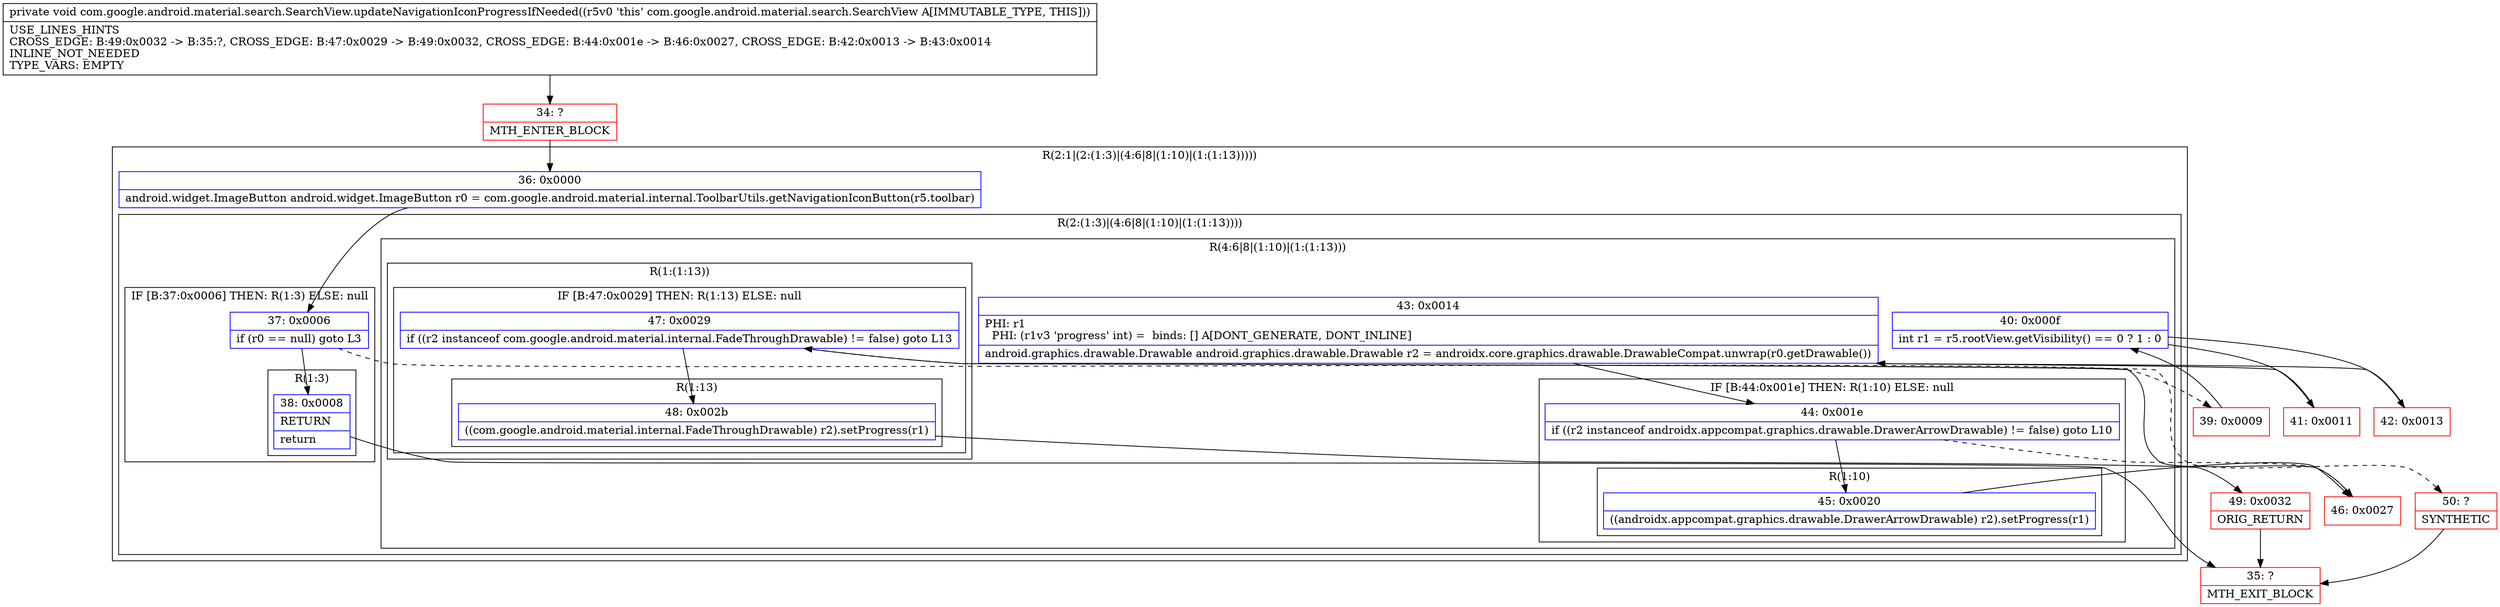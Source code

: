 digraph "CFG forcom.google.android.material.search.SearchView.updateNavigationIconProgressIfNeeded()V" {
subgraph cluster_Region_504048098 {
label = "R(2:1|(2:(1:3)|(4:6|8|(1:10)|(1:(1:13)))))";
node [shape=record,color=blue];
Node_36 [shape=record,label="{36\:\ 0x0000|android.widget.ImageButton android.widget.ImageButton r0 = com.google.android.material.internal.ToolbarUtils.getNavigationIconButton(r5.toolbar)\l}"];
subgraph cluster_Region_29541440 {
label = "R(2:(1:3)|(4:6|8|(1:10)|(1:(1:13))))";
node [shape=record,color=blue];
subgraph cluster_IfRegion_1098813256 {
label = "IF [B:37:0x0006] THEN: R(1:3) ELSE: null";
node [shape=record,color=blue];
Node_37 [shape=record,label="{37\:\ 0x0006|if (r0 == null) goto L3\l}"];
subgraph cluster_Region_216799786 {
label = "R(1:3)";
node [shape=record,color=blue];
Node_38 [shape=record,label="{38\:\ 0x0008|RETURN\l|return\l}"];
}
}
subgraph cluster_Region_715593853 {
label = "R(4:6|8|(1:10)|(1:(1:13)))";
node [shape=record,color=blue];
Node_40 [shape=record,label="{40\:\ 0x000f|int r1 = r5.rootView.getVisibility() == 0 ? 1 : 0\l}"];
Node_43 [shape=record,label="{43\:\ 0x0014|PHI: r1 \l  PHI: (r1v3 'progress' int) =  binds: [] A[DONT_GENERATE, DONT_INLINE]\l|android.graphics.drawable.Drawable android.graphics.drawable.Drawable r2 = androidx.core.graphics.drawable.DrawableCompat.unwrap(r0.getDrawable())\l}"];
subgraph cluster_IfRegion_833848303 {
label = "IF [B:44:0x001e] THEN: R(1:10) ELSE: null";
node [shape=record,color=blue];
Node_44 [shape=record,label="{44\:\ 0x001e|if ((r2 instanceof androidx.appcompat.graphics.drawable.DrawerArrowDrawable) != false) goto L10\l}"];
subgraph cluster_Region_1124150595 {
label = "R(1:10)";
node [shape=record,color=blue];
Node_45 [shape=record,label="{45\:\ 0x0020|((androidx.appcompat.graphics.drawable.DrawerArrowDrawable) r2).setProgress(r1)\l}"];
}
}
subgraph cluster_Region_253299806 {
label = "R(1:(1:13))";
node [shape=record,color=blue];
subgraph cluster_IfRegion_600117588 {
label = "IF [B:47:0x0029] THEN: R(1:13) ELSE: null";
node [shape=record,color=blue];
Node_47 [shape=record,label="{47\:\ 0x0029|if ((r2 instanceof com.google.android.material.internal.FadeThroughDrawable) != false) goto L13\l}"];
subgraph cluster_Region_75647224 {
label = "R(1:13)";
node [shape=record,color=blue];
Node_48 [shape=record,label="{48\:\ 0x002b|((com.google.android.material.internal.FadeThroughDrawable) r2).setProgress(r1)\l}"];
}
}
}
}
}
}
Node_34 [shape=record,color=red,label="{34\:\ ?|MTH_ENTER_BLOCK\l}"];
Node_35 [shape=record,color=red,label="{35\:\ ?|MTH_EXIT_BLOCK\l}"];
Node_39 [shape=record,color=red,label="{39\:\ 0x0009}"];
Node_41 [shape=record,color=red,label="{41\:\ 0x0011}"];
Node_46 [shape=record,color=red,label="{46\:\ 0x0027}"];
Node_49 [shape=record,color=red,label="{49\:\ 0x0032|ORIG_RETURN\l}"];
Node_50 [shape=record,color=red,label="{50\:\ ?|SYNTHETIC\l}"];
Node_42 [shape=record,color=red,label="{42\:\ 0x0013}"];
MethodNode[shape=record,label="{private void com.google.android.material.search.SearchView.updateNavigationIconProgressIfNeeded((r5v0 'this' com.google.android.material.search.SearchView A[IMMUTABLE_TYPE, THIS]))  | USE_LINES_HINTS\lCROSS_EDGE: B:49:0x0032 \-\> B:35:?, CROSS_EDGE: B:47:0x0029 \-\> B:49:0x0032, CROSS_EDGE: B:44:0x001e \-\> B:46:0x0027, CROSS_EDGE: B:42:0x0013 \-\> B:43:0x0014\lINLINE_NOT_NEEDED\lTYPE_VARS: EMPTY\l}"];
MethodNode -> Node_34;Node_36 -> Node_37;
Node_37 -> Node_38;
Node_37 -> Node_39[style=dashed];
Node_38 -> Node_35;
Node_40 -> Node_41;
Node_40 -> Node_42;
Node_43 -> Node_44;
Node_44 -> Node_45;
Node_44 -> Node_46[style=dashed];
Node_45 -> Node_46;
Node_47 -> Node_48;
Node_47 -> Node_50[style=dashed];
Node_48 -> Node_49;
Node_34 -> Node_36;
Node_39 -> Node_40;
Node_41 -> Node_43;
Node_46 -> Node_47;
Node_49 -> Node_35;
Node_50 -> Node_35;
Node_42 -> Node_43;
}

